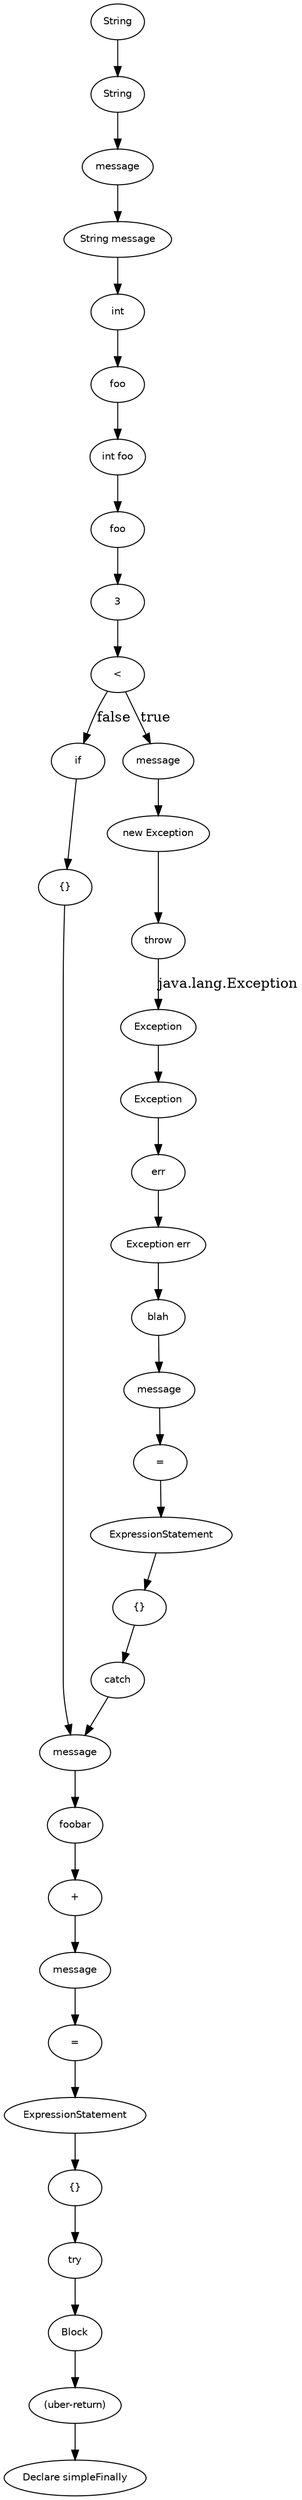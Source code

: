 digraph simpleFinally {
  29 [
    label = if,
    fontname = Helvetica,
    fontsize = 10
  ];
  28 [
    label = "{}",
    fontname = Helvetica,
    fontsize = 10
  ];
  27 [
    label = blah,
    fontname = Helvetica,
    fontsize = 10
  ];
  26 [
    label = message,
    fontname = Helvetica,
    fontsize = 10
  ];
  25 [
    label = "=",
    fontname = Helvetica,
    fontsize = 10
  ];
  24 [
    label = ExpressionStatement,
    fontname = Helvetica,
    fontsize = 10
  ];
  23 [
    label = "{}",
    fontname = Helvetica,
    fontsize = 10
  ];
  22 [
    label = err,
    fontname = Helvetica,
    fontsize = 10
  ];
  21 [
    label = Exception,
    fontname = Helvetica,
    fontsize = 10
  ];
  20 [
    label = Exception,
    fontname = Helvetica,
    fontsize = 10
  ];
  9 [
    label = foo,
    fontname = Helvetica,
    fontsize = 10
  ];
  8 [
    label = int,
    fontname = Helvetica,
    fontsize = 10
  ];
  19 [
    label = "Exception err",
    fontname = Helvetica,
    fontsize = 10
  ];
  7 [
    label = "int foo",
    fontname = Helvetica,
    fontsize = 10
  ];
  18 [
    label = catch,
    fontname = Helvetica,
    fontsize = 10
  ];
  6 [
    label = message,
    fontname = Helvetica,
    fontsize = 10
  ];
  17 [
    label = foobar,
    fontname = Helvetica,
    fontsize = 10
  ];
  5 [
    label = String,
    fontname = Helvetica,
    fontsize = 10
  ];
  16 [
    label = message,
    fontname = Helvetica,
    fontsize = 10
  ];
  4 [
    label = String,
    fontname = Helvetica,
    fontsize = 10
  ];
  15 [
    label = "+",
    fontname = Helvetica,
    fontsize = 10
  ];
  3 [
    label = "String message",
    fontname = Helvetica,
    fontsize = 10
  ];
  14 [
    label = message,
    fontname = Helvetica,
    fontsize = 10
  ];
  2 [
    label = "(uber-return)",
    fontname = Helvetica,
    fontsize = 10
  ];
  13 [
    label = "=",
    fontname = Helvetica,
    fontsize = 10
  ];
  12 [
    label = ExpressionStatement,
    fontname = Helvetica,
    fontsize = 10
  ];
  0 [
    label = "Declare simpleFinally",
    fontname = Helvetica,
    fontsize = 10
  ];
  11 [
    label = "{}",
    fontname = Helvetica,
    fontsize = 10
  ];
  10 [
    label = try,
    fontname = Helvetica,
    fontsize = 10
  ];
  38 [
    label = Block,
    fontname = Helvetica,
    fontsize = 10
  ];
  37 [
    label = message,
    fontname = Helvetica,
    fontsize = 10
  ];
  34 [
    label = "new Exception",
    fontname = Helvetica,
    fontsize = 10
  ];
  33 [
    label = throw,
    fontname = Helvetica,
    fontsize = 10
  ];
  32 [
    label = 3,
    fontname = Helvetica,
    fontsize = 10
  ];
  31 [
    label = foo,
    fontname = Helvetica,
    fontsize = 10
  ];
  30 [
    label = "<",
    fontname = Helvetica,
    fontsize = 10
  ];
  3 -> 8 [
    label = ""
  ];
  37 -> 34 [
    label = ""
  ];
  32 -> 30 [
    label = ""
  ];
  24 -> 23 [
    label = ""
  ];
  12 -> 11 [
    label = ""
  ];
  22 -> 19 [
    label = ""
  ];
  16 -> 17 [
    label = ""
  ];
  4 -> 6 [
    label = ""
  ];
  28 -> 16 [
    label = ""
  ];
  38 -> 2 [
    label = ""
  ];
  26 -> 25 [
    label = ""
  ];
  7 -> 31 [
    label = ""
  ];
  21 -> 20 [
    label = ""
  ];
  14 -> 13 [
    label = ""
  ];
  8 -> 9 [
    label = ""
  ];
  34 -> 33 [
    label = ""
  ];
  23 -> 18 [
    label = ""
  ];
  30 -> 29 [
    label = false
  ];
  11 -> 10 [
    label = ""
  ];
  19 -> 27 [
    label = ""
  ];
  17 -> 15 [
    label = ""
  ];
  6 -> 3 [
    label = ""
  ];
  30 -> 37 [
    label = true
  ];
  2 -> 0 [
    label = ""
  ];
  31 -> 32 [
    label = ""
  ];
  25 -> 24 [
    label = ""
  ];
  20 -> 22 [
    label = ""
  ];
  13 -> 12 [
    label = ""
  ];
  9 -> 7 [
    label = ""
  ];
  33 -> 21 [
    label = "java.lang.Exception"
  ];
  5 -> 4 [
    label = ""
  ];
  18 -> 16 [
    label = ""
  ];
  29 -> 28 [
    label = ""
  ];
  10 -> 38 [
    label = ""
  ];
  27 -> 26 [
    label = ""
  ];
  15 -> 14 [
    label = ""
  ];
}
